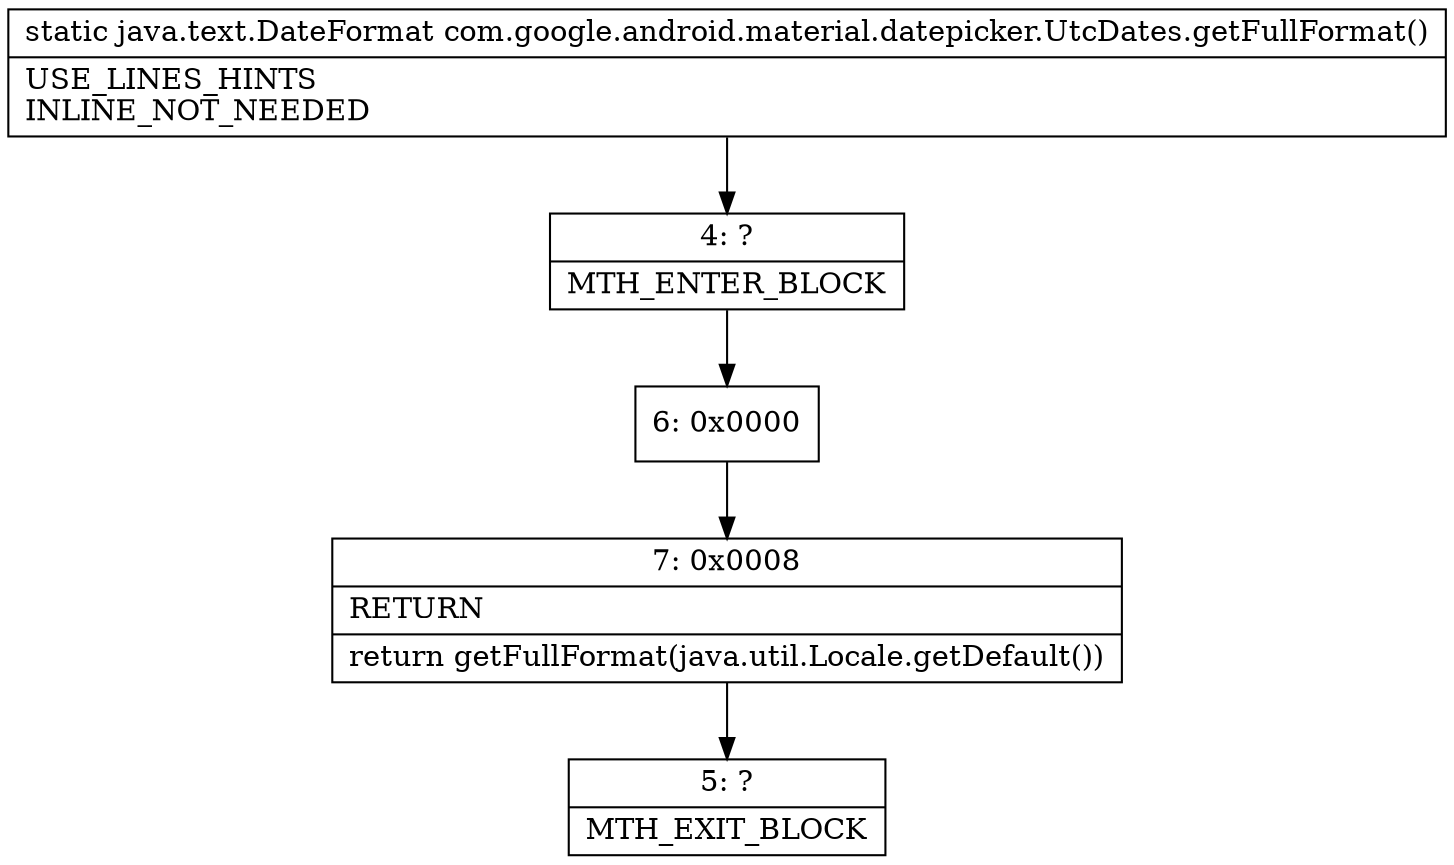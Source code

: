 digraph "CFG forcom.google.android.material.datepicker.UtcDates.getFullFormat()Ljava\/text\/DateFormat;" {
Node_4 [shape=record,label="{4\:\ ?|MTH_ENTER_BLOCK\l}"];
Node_6 [shape=record,label="{6\:\ 0x0000}"];
Node_7 [shape=record,label="{7\:\ 0x0008|RETURN\l|return getFullFormat(java.util.Locale.getDefault())\l}"];
Node_5 [shape=record,label="{5\:\ ?|MTH_EXIT_BLOCK\l}"];
MethodNode[shape=record,label="{static java.text.DateFormat com.google.android.material.datepicker.UtcDates.getFullFormat()  | USE_LINES_HINTS\lINLINE_NOT_NEEDED\l}"];
MethodNode -> Node_4;Node_4 -> Node_6;
Node_6 -> Node_7;
Node_7 -> Node_5;
}

